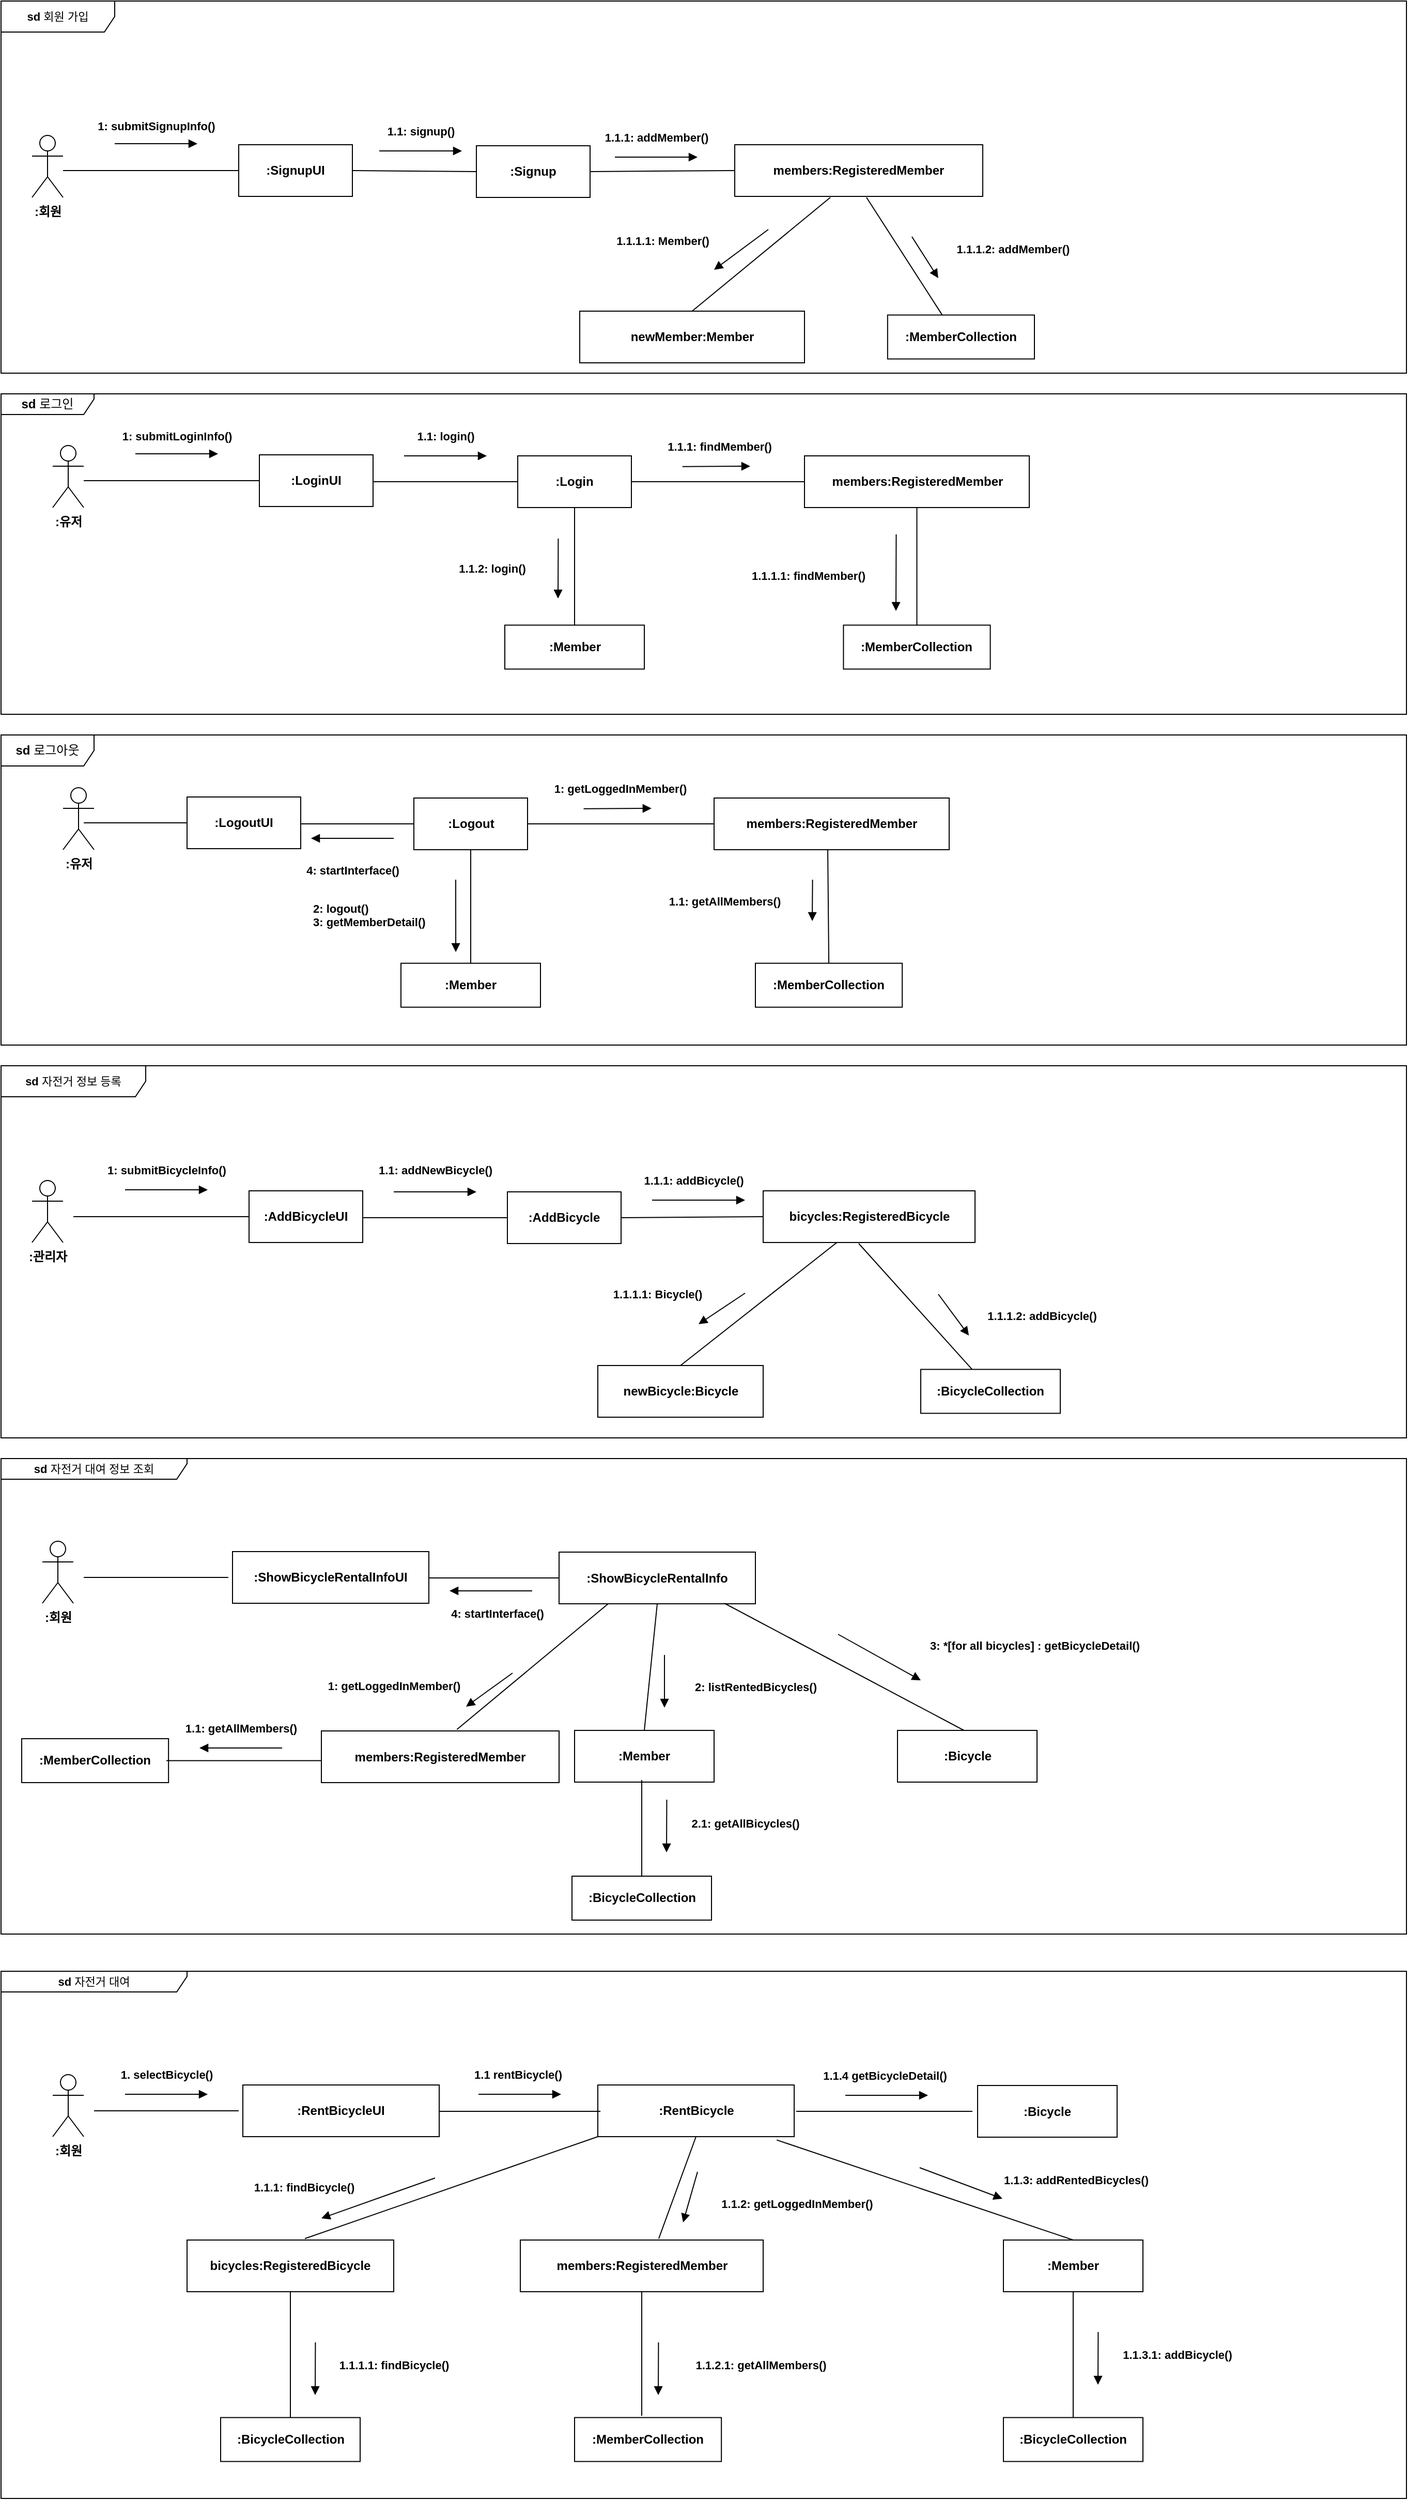 <mxfile version="27.0.6">
  <diagram name="페이지-1" id="acbt0nLhAi-fUhKICGcB">
    <mxGraphModel dx="1240" dy="463" grid="1" gridSize="10" guides="1" tooltips="1" connect="1" arrows="1" fold="1" page="1" pageScale="1" pageWidth="827" pageHeight="1169" math="0" shadow="0">
      <root>
        <mxCell id="0" />
        <mxCell id="1" parent="0" />
        <mxCell id="moP1IjQAJDg3BQziUJU6-2" value="&lt;font style=&quot;font-size: 11px;&quot;&gt;&lt;b&gt;sd &lt;/b&gt;&lt;font style=&quot;&quot;&gt;회원 가입&lt;/font&gt;&lt;/font&gt;" style="shape=umlFrame;whiteSpace=wrap;html=1;pointerEvents=0;width=110;height=30;" parent="1" vertex="1">
          <mxGeometry x="10" y="30" width="1360" height="360" as="geometry" />
        </mxCell>
        <mxCell id="moP1IjQAJDg3BQziUJU6-4" value="&lt;b&gt;:Signup&lt;/b&gt;" style="html=1;whiteSpace=wrap;" parent="1" vertex="1">
          <mxGeometry x="470" y="170" width="110" height="50" as="geometry" />
        </mxCell>
        <mxCell id="moP1IjQAJDg3BQziUJU6-5" value="&lt;b&gt;:SignupUI&lt;/b&gt;" style="html=1;whiteSpace=wrap;" parent="1" vertex="1">
          <mxGeometry x="240" y="169" width="110" height="50" as="geometry" />
        </mxCell>
        <mxCell id="moP1IjQAJDg3BQziUJU6-6" value="&lt;b&gt;:회원&lt;/b&gt;" style="shape=umlActor;verticalLabelPosition=bottom;verticalAlign=top;html=1;" parent="1" vertex="1">
          <mxGeometry x="40" y="160" width="30" height="60" as="geometry" />
        </mxCell>
        <mxCell id="moP1IjQAJDg3BQziUJU6-9" value="" style="line;strokeWidth=1;fillColor=none;align=left;verticalAlign=middle;spacingTop=-1;spacingLeft=3;spacingRight=3;rotatable=0;labelPosition=right;points=[];portConstraint=eastwest;strokeColor=inherit;" parent="1" vertex="1">
          <mxGeometry x="70" y="190" width="170" height="8" as="geometry" />
        </mxCell>
        <mxCell id="moP1IjQAJDg3BQziUJU6-14" value="&lt;b&gt;1: submitSignupInfo()&lt;/b&gt;" style="html=1;verticalAlign=bottom;endArrow=block;curved=0;rounded=0;" parent="1" edge="1">
          <mxGeometry y="8" width="80" relative="1" as="geometry">
            <mxPoint x="120" y="168" as="sourcePoint" />
            <mxPoint x="200" y="168" as="targetPoint" />
            <mxPoint as="offset" />
          </mxGeometry>
        </mxCell>
        <mxCell id="moP1IjQAJDg3BQziUJU6-16" value="&lt;b&gt;1.1: signup()&lt;/b&gt;" style="html=1;verticalAlign=bottom;endArrow=block;curved=0;rounded=0;" parent="1" edge="1">
          <mxGeometry y="10" width="80" relative="1" as="geometry">
            <mxPoint x="376" y="175" as="sourcePoint" />
            <mxPoint x="456" y="175" as="targetPoint" />
            <mxPoint as="offset" />
          </mxGeometry>
        </mxCell>
        <mxCell id="moP1IjQAJDg3BQziUJU6-27" value="" style="endArrow=none;html=1;rounded=0;exitX=0;exitY=0.5;exitDx=0;exitDy=0;entryX=1;entryY=0.5;entryDx=0;entryDy=0;" parent="1" source="kKvPtTwiiA1jm8snr2tL-1" target="moP1IjQAJDg3BQziUJU6-4" edge="1">
          <mxGeometry width="50" height="50" relative="1" as="geometry">
            <mxPoint x="544.5" y="309" as="sourcePoint" />
            <mxPoint x="544.5" y="219" as="targetPoint" />
          </mxGeometry>
        </mxCell>
        <mxCell id="nvlYyYwGG8XTySucCO5U-1" value="&lt;b&gt;sd&lt;/b&gt; 로그인" style="shape=umlFrame;whiteSpace=wrap;html=1;pointerEvents=0;width=90;height=20;" parent="1" vertex="1">
          <mxGeometry x="10" y="410" width="1360" height="310" as="geometry" />
        </mxCell>
        <mxCell id="nvlYyYwGG8XTySucCO5U-2" value="&lt;b&gt;:Login&lt;/b&gt;" style="html=1;whiteSpace=wrap;" parent="1" vertex="1">
          <mxGeometry x="510" y="470" width="110" height="50" as="geometry" />
        </mxCell>
        <mxCell id="nvlYyYwGG8XTySucCO5U-3" value="&lt;b&gt;:LoginUI&lt;/b&gt;" style="html=1;whiteSpace=wrap;" parent="1" vertex="1">
          <mxGeometry x="260" y="469" width="110" height="50" as="geometry" />
        </mxCell>
        <mxCell id="nvlYyYwGG8XTySucCO5U-4" value="&lt;b&gt;:유저&lt;/b&gt;" style="shape=umlActor;verticalLabelPosition=bottom;verticalAlign=top;html=1;" parent="1" vertex="1">
          <mxGeometry x="60" y="460" width="30" height="60" as="geometry" />
        </mxCell>
        <mxCell id="nvlYyYwGG8XTySucCO5U-5" value="" style="line;strokeWidth=1;fillColor=none;align=left;verticalAlign=middle;spacingTop=-1;spacingLeft=3;spacingRight=3;rotatable=0;labelPosition=right;points=[];portConstraint=eastwest;strokeColor=inherit;" parent="1" vertex="1">
          <mxGeometry x="90" y="490" width="170" height="8" as="geometry" />
        </mxCell>
        <mxCell id="nvlYyYwGG8XTySucCO5U-6" value="" style="line;strokeWidth=1;fillColor=none;align=left;verticalAlign=middle;spacingTop=-1;spacingLeft=3;spacingRight=3;rotatable=0;labelPosition=right;points=[];portConstraint=eastwest;strokeColor=inherit;" parent="1" vertex="1">
          <mxGeometry x="370" y="491" width="140" height="8" as="geometry" />
        </mxCell>
        <mxCell id="nvlYyYwGG8XTySucCO5U-8" value="&lt;b&gt;1: submitLoginInfo()&lt;/b&gt;" style="html=1;verticalAlign=bottom;endArrow=block;curved=0;rounded=0;" parent="1" edge="1">
          <mxGeometry y="8" width="80" relative="1" as="geometry">
            <mxPoint x="140" y="468" as="sourcePoint" />
            <mxPoint x="220" y="468" as="targetPoint" />
            <mxPoint as="offset" />
          </mxGeometry>
        </mxCell>
        <mxCell id="nvlYyYwGG8XTySucCO5U-9" value="&lt;b&gt;1.1: login()&lt;/b&gt;" style="html=1;verticalAlign=bottom;endArrow=block;curved=0;rounded=0;" parent="1" edge="1">
          <mxGeometry y="10" width="80" relative="1" as="geometry">
            <mxPoint x="400" y="470" as="sourcePoint" />
            <mxPoint x="480" y="470" as="targetPoint" />
            <mxPoint as="offset" />
          </mxGeometry>
        </mxCell>
        <mxCell id="nvlYyYwGG8XTySucCO5U-17" value="&lt;b&gt;:Logout&lt;/b&gt;" style="html=1;whiteSpace=wrap;" parent="1" vertex="1">
          <mxGeometry x="409.5" y="801" width="110" height="50" as="geometry" />
        </mxCell>
        <mxCell id="nvlYyYwGG8XTySucCO5U-18" value="&lt;b&gt;:LogoutUI&lt;/b&gt;" style="html=1;whiteSpace=wrap;" parent="1" vertex="1">
          <mxGeometry x="190" y="800" width="110" height="50" as="geometry" />
        </mxCell>
        <mxCell id="nvlYyYwGG8XTySucCO5U-19" value="&lt;b&gt;:유저&lt;/b&gt;" style="shape=umlActor;verticalLabelPosition=bottom;verticalAlign=top;html=1;" parent="1" vertex="1">
          <mxGeometry x="70" y="791" width="30" height="60" as="geometry" />
        </mxCell>
        <mxCell id="nvlYyYwGG8XTySucCO5U-20" value="" style="line;strokeWidth=1;fillColor=none;align=left;verticalAlign=middle;spacingTop=-1;spacingLeft=3;spacingRight=3;rotatable=0;labelPosition=right;points=[];portConstraint=eastwest;strokeColor=inherit;" parent="1" vertex="1">
          <mxGeometry x="90" y="821" width="100" height="8" as="geometry" />
        </mxCell>
        <mxCell id="nvlYyYwGG8XTySucCO5U-21" value="" style="line;strokeWidth=1;fillColor=none;align=left;verticalAlign=middle;spacingTop=-1;spacingLeft=3;spacingRight=3;rotatable=0;labelPosition=right;points=[];portConstraint=eastwest;strokeColor=inherit;" parent="1" vertex="1">
          <mxGeometry x="300" y="822" width="110" height="8" as="geometry" />
        </mxCell>
        <mxCell id="nvlYyYwGG8XTySucCO5U-25" value="&lt;b&gt;sd &lt;/b&gt;로그아웃" style="shape=umlFrame;whiteSpace=wrap;html=1;pointerEvents=0;width=90;height=30;" parent="1" vertex="1">
          <mxGeometry x="10" y="740" width="1360" height="300" as="geometry" />
        </mxCell>
        <mxCell id="nvlYyYwGG8XTySucCO5U-26" value="&lt;font style=&quot;font-size: 11px;&quot;&gt;&lt;b&gt;sd &lt;/b&gt;&lt;font style=&quot;&quot;&gt;자전거 정보 등록&lt;/font&gt;&lt;/font&gt;" style="shape=umlFrame;whiteSpace=wrap;html=1;pointerEvents=0;width=140;height=30;" parent="1" vertex="1">
          <mxGeometry x="10" y="1060" width="1360" height="360" as="geometry" />
        </mxCell>
        <mxCell id="nvlYyYwGG8XTySucCO5U-27" value="&lt;b&gt;:AddBicycle&lt;/b&gt;" style="html=1;whiteSpace=wrap;" parent="1" vertex="1">
          <mxGeometry x="500" y="1182" width="110" height="50" as="geometry" />
        </mxCell>
        <mxCell id="nvlYyYwGG8XTySucCO5U-28" value="&lt;b&gt;:AddBicycleUI&lt;/b&gt;" style="html=1;whiteSpace=wrap;" parent="1" vertex="1">
          <mxGeometry x="250" y="1181" width="110" height="50" as="geometry" />
        </mxCell>
        <mxCell id="nvlYyYwGG8XTySucCO5U-29" value="" style="line;strokeWidth=1;fillColor=none;align=left;verticalAlign=middle;spacingTop=-1;spacingLeft=3;spacingRight=3;rotatable=0;labelPosition=right;points=[];portConstraint=eastwest;strokeColor=inherit;" parent="1" vertex="1">
          <mxGeometry x="80" y="1202" width="170" height="8" as="geometry" />
        </mxCell>
        <mxCell id="nvlYyYwGG8XTySucCO5U-30" value="" style="line;strokeWidth=1;fillColor=none;align=left;verticalAlign=middle;spacingTop=-1;spacingLeft=3;spacingRight=3;rotatable=0;labelPosition=right;points=[];portConstraint=eastwest;strokeColor=inherit;" parent="1" vertex="1">
          <mxGeometry x="360" y="1203" width="140" height="8" as="geometry" />
        </mxCell>
        <mxCell id="nvlYyYwGG8XTySucCO5U-32" value="&lt;b&gt;1: submitBicycleInfo()&lt;/b&gt;" style="html=1;verticalAlign=bottom;endArrow=block;curved=0;rounded=0;" parent="1" edge="1">
          <mxGeometry y="10" width="80" relative="1" as="geometry">
            <mxPoint x="130" y="1180" as="sourcePoint" />
            <mxPoint x="210" y="1180" as="targetPoint" />
            <mxPoint as="offset" />
          </mxGeometry>
        </mxCell>
        <mxCell id="nvlYyYwGG8XTySucCO5U-33" value="&lt;b&gt;1.1: addNewBicycle()&lt;/b&gt;" style="html=1;verticalAlign=bottom;endArrow=block;curved=0;rounded=0;" parent="1" edge="1">
          <mxGeometry y="12" width="80" relative="1" as="geometry">
            <mxPoint x="390" y="1182" as="sourcePoint" />
            <mxPoint x="470" y="1182" as="targetPoint" />
            <mxPoint as="offset" />
          </mxGeometry>
        </mxCell>
        <mxCell id="nvlYyYwGG8XTySucCO5U-34" value="" style="endArrow=none;html=1;rounded=0;exitX=0.5;exitY=0;exitDx=0;exitDy=0;entryX=0.354;entryY=0.98;entryDx=0;entryDy=0;entryPerimeter=0;" parent="1" source="nvlYyYwGG8XTySucCO5U-37" target="kKvPtTwiiA1jm8snr2tL-13" edge="1">
          <mxGeometry width="50" height="50" relative="1" as="geometry">
            <mxPoint x="530.0" y="1481.8" as="sourcePoint" />
            <mxPoint x="480" y="1375" as="targetPoint" />
          </mxGeometry>
        </mxCell>
        <mxCell id="nvlYyYwGG8XTySucCO5U-35" value="&lt;b&gt;1.1.1.1: Bicycle()&lt;/b&gt;" style="html=1;verticalAlign=bottom;endArrow=block;curved=0;rounded=0;" parent="1" edge="1">
          <mxGeometry x="1" y="-45" width="80" relative="1" as="geometry">
            <mxPoint x="730" y="1280" as="sourcePoint" />
            <mxPoint x="685" y="1310" as="targetPoint" />
            <mxPoint x="-15" y="17" as="offset" />
          </mxGeometry>
        </mxCell>
        <mxCell id="nvlYyYwGG8XTySucCO5U-36" value="&lt;b&gt;:관리자&lt;/b&gt;" style="shape=umlActor;verticalLabelPosition=bottom;verticalAlign=top;html=1;" parent="1" vertex="1">
          <mxGeometry x="40" y="1171" width="30" height="60" as="geometry" />
        </mxCell>
        <mxCell id="nvlYyYwGG8XTySucCO5U-37" value="&lt;b&gt;newBicycle:Bicycle&lt;/b&gt;" style="html=1;whiteSpace=wrap;" parent="1" vertex="1">
          <mxGeometry x="587.5" y="1350" width="160" height="50" as="geometry" />
        </mxCell>
        <mxCell id="nvlYyYwGG8XTySucCO5U-38" value="&lt;font style=&quot;font-size: 11px;&quot;&gt;&lt;b&gt;sd &lt;/b&gt;&lt;font style=&quot;&quot;&gt;자전거 대여 정보 조회&lt;/font&gt;&lt;/font&gt;" style="shape=umlFrame;whiteSpace=wrap;html=1;pointerEvents=0;width=180;height=20;" parent="1" vertex="1">
          <mxGeometry x="10" y="1440" width="1360" height="460" as="geometry" />
        </mxCell>
        <mxCell id="nvlYyYwGG8XTySucCO5U-39" value="&lt;b&gt;:ShowBicycleRentalInfo&lt;/b&gt;" style="html=1;whiteSpace=wrap;" parent="1" vertex="1">
          <mxGeometry x="550" y="1530.5" width="190" height="50" as="geometry" />
        </mxCell>
        <mxCell id="nvlYyYwGG8XTySucCO5U-40" value="&lt;b&gt;:ShowBicycleRentalInfoUI&lt;/b&gt;" style="html=1;whiteSpace=wrap;" parent="1" vertex="1">
          <mxGeometry x="234" y="1530" width="190" height="50" as="geometry" />
        </mxCell>
        <mxCell id="nvlYyYwGG8XTySucCO5U-41" value="" style="line;strokeWidth=1;fillColor=none;align=left;verticalAlign=middle;spacingTop=-1;spacingLeft=3;spacingRight=3;rotatable=0;labelPosition=right;points=[];portConstraint=eastwest;strokeColor=inherit;" parent="1" vertex="1">
          <mxGeometry x="90" y="1551" width="140" height="8" as="geometry" />
        </mxCell>
        <mxCell id="nvlYyYwGG8XTySucCO5U-42" value="" style="line;strokeWidth=1;fillColor=none;align=left;verticalAlign=middle;spacingTop=-1;spacingLeft=3;spacingRight=3;rotatable=0;labelPosition=right;points=[];portConstraint=eastwest;strokeColor=inherit;" parent="1" vertex="1">
          <mxGeometry x="424" y="1551.5" width="126" height="8" as="geometry" />
        </mxCell>
        <mxCell id="nvlYyYwGG8XTySucCO5U-43" value="&lt;b&gt;4: startInterface()&lt;/b&gt;" style="html=1;verticalAlign=bottom;endArrow=block;curved=0;rounded=0;" parent="1" edge="1">
          <mxGeometry x="-0.15" y="31" width="80" relative="1" as="geometry">
            <mxPoint x="524" y="1568" as="sourcePoint" />
            <mxPoint x="444" y="1568" as="targetPoint" />
            <mxPoint as="offset" />
          </mxGeometry>
        </mxCell>
        <mxCell id="nvlYyYwGG8XTySucCO5U-46" value="" style="endArrow=none;html=1;rounded=0;exitX=0.5;exitY=0;exitDx=0;exitDy=0;entryX=0.842;entryY=0.99;entryDx=0;entryDy=0;entryPerimeter=0;" parent="1" target="nvlYyYwGG8XTySucCO5U-39" edge="1">
          <mxGeometry width="50" height="50" relative="1" as="geometry">
            <mxPoint x="944.66" y="1704.5" as="sourcePoint" />
            <mxPoint x="944.66" y="1604.5" as="targetPoint" />
          </mxGeometry>
        </mxCell>
        <mxCell id="nvlYyYwGG8XTySucCO5U-47" value="&lt;b&gt;3: *[for all bicycles] : getBicycleDetail()&lt;/b&gt;" style="html=1;verticalAlign=bottom;endArrow=block;curved=0;rounded=0;" parent="1" edge="1">
          <mxGeometry x="1" y="113" width="80" relative="1" as="geometry">
            <mxPoint x="820" y="1610" as="sourcePoint" />
            <mxPoint x="900" y="1654.5" as="targetPoint" />
            <mxPoint x="55" y="74" as="offset" />
          </mxGeometry>
        </mxCell>
        <mxCell id="nvlYyYwGG8XTySucCO5U-48" value="&lt;b&gt;:회원&lt;/b&gt;" style="shape=umlActor;verticalLabelPosition=bottom;verticalAlign=top;html=1;" parent="1" vertex="1">
          <mxGeometry x="50" y="1520" width="30" height="60" as="geometry" />
        </mxCell>
        <mxCell id="nvlYyYwGG8XTySucCO5U-49" value="&lt;b&gt;:Bicycle&lt;/b&gt;" style="html=1;whiteSpace=wrap;" parent="1" vertex="1">
          <mxGeometry x="877.5" y="1703" width="135" height="50" as="geometry" />
        </mxCell>
        <mxCell id="4MyRHnNNQHZquPPOq6WB-30" value="&lt;font style=&quot;font-size: 11px;&quot;&gt;&lt;b&gt;sd &lt;/b&gt;&lt;font style=&quot;&quot;&gt;자전거 대여&lt;/font&gt;&lt;/font&gt;" style="shape=umlFrame;whiteSpace=wrap;html=1;pointerEvents=0;width=180;height=20;" parent="1" vertex="1">
          <mxGeometry x="10" y="1936" width="1360" height="510" as="geometry" />
        </mxCell>
        <mxCell id="4MyRHnNNQHZquPPOq6WB-31" value="&lt;b&gt;:RentBicycle&lt;/b&gt;" style="html=1;whiteSpace=wrap;" parent="1" vertex="1">
          <mxGeometry x="587.5" y="2046" width="190" height="50" as="geometry" />
        </mxCell>
        <mxCell id="4MyRHnNNQHZquPPOq6WB-32" value="&lt;b&gt;:RentBicycleUI&lt;/b&gt;" style="html=1;whiteSpace=wrap;" parent="1" vertex="1">
          <mxGeometry x="244" y="2046" width="190" height="50" as="geometry" />
        </mxCell>
        <mxCell id="4MyRHnNNQHZquPPOq6WB-33" value="" style="line;strokeWidth=1;fillColor=none;align=left;verticalAlign=middle;spacingTop=-1;spacingLeft=3;spacingRight=3;rotatable=0;labelPosition=right;points=[];portConstraint=eastwest;strokeColor=inherit;" parent="1" vertex="1">
          <mxGeometry x="100" y="2067" width="140" height="8" as="geometry" />
        </mxCell>
        <mxCell id="4MyRHnNNQHZquPPOq6WB-34" value="" style="line;strokeWidth=1;fillColor=none;align=left;verticalAlign=middle;spacingTop=-1;spacingLeft=3;spacingRight=3;rotatable=0;labelPosition=right;points=[];portConstraint=eastwest;strokeColor=inherit;" parent="1" vertex="1">
          <mxGeometry x="434" y="2067.5" width="156" height="8" as="geometry" />
        </mxCell>
        <mxCell id="4MyRHnNNQHZquPPOq6WB-36" value="" style="endArrow=none;html=1;rounded=0;exitX=0.5;exitY=0;exitDx=0;exitDy=0;entryX=0.911;entryY=1.064;entryDx=0;entryDy=0;entryPerimeter=0;" parent="1" source="4MyRHnNNQHZquPPOq6WB-39" target="4MyRHnNNQHZquPPOq6WB-31" edge="1">
          <mxGeometry width="50" height="50" relative="1" as="geometry">
            <mxPoint x="912.16" y="2196" as="sourcePoint" />
            <mxPoint x="912.16" y="2096" as="targetPoint" />
          </mxGeometry>
        </mxCell>
        <mxCell id="4MyRHnNNQHZquPPOq6WB-38" value="&lt;b&gt;:회원&lt;/b&gt;" style="shape=umlActor;verticalLabelPosition=bottom;verticalAlign=top;html=1;" parent="1" vertex="1">
          <mxGeometry x="60" y="2036" width="30" height="60" as="geometry" />
        </mxCell>
        <mxCell id="4MyRHnNNQHZquPPOq6WB-39" value="&lt;b&gt;:Member&lt;/b&gt;" style="html=1;whiteSpace=wrap;" parent="1" vertex="1">
          <mxGeometry x="980" y="2196" width="135" height="50" as="geometry" />
        </mxCell>
        <mxCell id="4MyRHnNNQHZquPPOq6WB-41" value="&lt;b&gt;1. selectBicycle()&lt;/b&gt;" style="html=1;verticalAlign=bottom;endArrow=block;curved=0;rounded=0;" parent="1" edge="1">
          <mxGeometry y="10" width="80" relative="1" as="geometry">
            <mxPoint x="130" y="2055" as="sourcePoint" />
            <mxPoint x="210" y="2055" as="targetPoint" />
            <mxPoint as="offset" />
          </mxGeometry>
        </mxCell>
        <mxCell id="4MyRHnNNQHZquPPOq6WB-42" value="&lt;b&gt;1.1 rentBicycle()&lt;/b&gt;" style="html=1;verticalAlign=bottom;endArrow=block;curved=0;rounded=0;" parent="1" edge="1">
          <mxGeometry x="-0.05" y="10" width="80" relative="1" as="geometry">
            <mxPoint x="472" y="2055" as="sourcePoint" />
            <mxPoint x="552" y="2055" as="targetPoint" />
            <mxPoint as="offset" />
          </mxGeometry>
        </mxCell>
        <mxCell id="4MyRHnNNQHZquPPOq6WB-43" value="&lt;b&gt;1.1.3: addRentedBicycles()&lt;/b&gt;" style="html=1;verticalAlign=bottom;endArrow=block;curved=0;rounded=0;" parent="1" edge="1">
          <mxGeometry x="1" y="72" width="80" relative="1" as="geometry">
            <mxPoint x="898.96" y="2126" as="sourcePoint" />
            <mxPoint x="978.96" y="2156" as="targetPoint" />
            <mxPoint x="46" y="58" as="offset" />
          </mxGeometry>
        </mxCell>
        <mxCell id="KVHF5Dy5_9hEab3SbXI--2" value="&lt;b&gt;:Member&lt;/b&gt;" style="html=1;whiteSpace=wrap;" parent="1" vertex="1">
          <mxGeometry x="565" y="1703" width="135" height="50" as="geometry" />
        </mxCell>
        <mxCell id="KVHF5Dy5_9hEab3SbXI--3" value="" style="endArrow=none;html=1;rounded=0;exitX=0.5;exitY=0;exitDx=0;exitDy=0;entryX=0.5;entryY=1;entryDx=0;entryDy=0;" parent="1" source="KVHF5Dy5_9hEab3SbXI--2" target="nvlYyYwGG8XTySucCO5U-39" edge="1">
          <mxGeometry width="50" height="50" relative="1" as="geometry">
            <mxPoint x="890" y="1703" as="sourcePoint" />
            <mxPoint x="890" y="1604" as="targetPoint" />
          </mxGeometry>
        </mxCell>
        <mxCell id="KVHF5Dy5_9hEab3SbXI--4" value="&lt;b&gt;2: listRentedBicycles()&lt;/b&gt;" style="html=1;verticalAlign=bottom;endArrow=block;curved=0;rounded=0;" parent="1" edge="1">
          <mxGeometry x="0.569" y="88" width="80" relative="1" as="geometry">
            <mxPoint x="652" y="1630" as="sourcePoint" />
            <mxPoint x="652" y="1681" as="targetPoint" />
            <mxPoint as="offset" />
          </mxGeometry>
        </mxCell>
        <mxCell id="KVHF5Dy5_9hEab3SbXI--6" value="&lt;b&gt;members:RegisteredMember&lt;/b&gt;" style="html=1;whiteSpace=wrap;" parent="1" vertex="1">
          <mxGeometry x="512.5" y="2196" width="235" height="50" as="geometry" />
        </mxCell>
        <mxCell id="KVHF5Dy5_9hEab3SbXI--7" value="" style="endArrow=none;html=1;rounded=0;exitX=0.57;exitY=-0.027;exitDx=0;exitDy=0;exitPerimeter=0;entryX=0.5;entryY=1;entryDx=0;entryDy=0;" parent="1" source="KVHF5Dy5_9hEab3SbXI--6" target="4MyRHnNNQHZquPPOq6WB-31" edge="1">
          <mxGeometry width="50" height="50" relative="1" as="geometry">
            <mxPoint x="860" y="2196" as="sourcePoint" />
            <mxPoint x="860" y="2097" as="targetPoint" />
          </mxGeometry>
        </mxCell>
        <mxCell id="KVHF5Dy5_9hEab3SbXI--8" value="&lt;b&gt;1.1.2: getLoggedInMember()&lt;/b&gt;" style="html=1;verticalAlign=bottom;endArrow=block;curved=0;rounded=0;" parent="1" edge="1">
          <mxGeometry x="-0.526" y="103" width="80" relative="1" as="geometry">
            <mxPoint x="684" y="2130" as="sourcePoint" />
            <mxPoint x="670" y="2179" as="targetPoint" />
            <mxPoint as="offset" />
          </mxGeometry>
        </mxCell>
        <mxCell id="CLofnSKexCBnrSgRC7de-2" value="&lt;b&gt;4: startInterface()&lt;/b&gt;" style="html=1;verticalAlign=bottom;endArrow=block;curved=0;rounded=0;" parent="1" edge="1">
          <mxGeometry y="40" width="80" relative="1" as="geometry">
            <mxPoint x="390" y="840" as="sourcePoint" />
            <mxPoint x="310" y="840" as="targetPoint" />
            <mxPoint as="offset" />
          </mxGeometry>
        </mxCell>
        <mxCell id="CLofnSKexCBnrSgRC7de-3" value="" style="endArrow=none;html=1;rounded=0;exitX=0.5;exitY=0;exitDx=0;exitDy=0;entryX=0.5;entryY=1;entryDx=0;entryDy=0;" parent="1" source="CLofnSKexCBnrSgRC7de-5" target="nvlYyYwGG8XTySucCO5U-2" edge="1">
          <mxGeometry width="50" height="50" relative="1" as="geometry">
            <mxPoint x="409.29" y="590" as="sourcePoint" />
            <mxPoint x="409.29" y="520" as="targetPoint" />
          </mxGeometry>
        </mxCell>
        <mxCell id="CLofnSKexCBnrSgRC7de-4" value="&lt;b&gt;1.1.2: login()&lt;/b&gt;" style="html=1;verticalAlign=bottom;endArrow=block;curved=0;rounded=0;" parent="1" edge="1">
          <mxGeometry x="0.318" y="-64" width="80" relative="1" as="geometry">
            <mxPoint x="549.21" y="550" as="sourcePoint" />
            <mxPoint x="549" y="608" as="targetPoint" />
            <mxPoint as="offset" />
          </mxGeometry>
        </mxCell>
        <mxCell id="CLofnSKexCBnrSgRC7de-5" value="&lt;b&gt;:Member&lt;/b&gt;" style="html=1;whiteSpace=wrap;" parent="1" vertex="1">
          <mxGeometry x="497.5" y="633.75" width="135" height="42.5" as="geometry" />
        </mxCell>
        <mxCell id="kKvPtTwiiA1jm8snr2tL-1" value="&lt;b&gt;members:RegisteredMember&lt;/b&gt;" style="html=1;whiteSpace=wrap;" parent="1" vertex="1">
          <mxGeometry x="720" y="169" width="240" height="50" as="geometry" />
        </mxCell>
        <mxCell id="kKvPtTwiiA1jm8snr2tL-6" value="" style="endArrow=none;html=1;rounded=0;exitX=0;exitY=0.5;exitDx=0;exitDy=0;entryX=1;entryY=0.5;entryDx=0;entryDy=0;" parent="1" source="kKvPtTwiiA1jm8snr2tL-7" target="nvlYyYwGG8XTySucCO5U-2" edge="1">
          <mxGeometry width="50" height="50" relative="1" as="geometry">
            <mxPoint x="552.5" y="610" as="sourcePoint" />
            <mxPoint x="552.5" y="520" as="targetPoint" />
          </mxGeometry>
        </mxCell>
        <mxCell id="kKvPtTwiiA1jm8snr2tL-7" value="&lt;b&gt;members:RegisteredMember&lt;/b&gt;" style="html=1;whiteSpace=wrap;" parent="1" vertex="1">
          <mxGeometry x="787.5" y="470" width="217.5" height="50" as="geometry" />
        </mxCell>
        <mxCell id="kKvPtTwiiA1jm8snr2tL-8" value="&lt;b&gt;1.1.1: findMember()&lt;/b&gt;" style="html=1;verticalAlign=bottom;endArrow=block;curved=0;rounded=0;" parent="1" edge="1">
          <mxGeometry x="0.088" y="10" width="80" relative="1" as="geometry">
            <mxPoint x="669.35" y="480.4" as="sourcePoint" />
            <mxPoint x="735" y="480" as="targetPoint" />
            <mxPoint as="offset" />
          </mxGeometry>
        </mxCell>
        <mxCell id="kKvPtTwiiA1jm8snr2tL-9" value="" style="endArrow=none;html=1;rounded=0;exitX=0;exitY=0.5;exitDx=0;exitDy=0;entryX=1;entryY=0.5;entryDx=0;entryDy=0;" parent="1" source="kKvPtTwiiA1jm8snr2tL-10" target="nvlYyYwGG8XTySucCO5U-17" edge="1">
          <mxGeometry width="50" height="50" relative="1" as="geometry">
            <mxPoint x="552.5" y="941" as="sourcePoint" />
            <mxPoint x="552.5" y="851" as="targetPoint" />
          </mxGeometry>
        </mxCell>
        <mxCell id="kKvPtTwiiA1jm8snr2tL-10" value="&lt;b&gt;members:RegisteredMember&lt;/b&gt;" style="html=1;whiteSpace=wrap;" parent="1" vertex="1">
          <mxGeometry x="700" y="801" width="227.5" height="50" as="geometry" />
        </mxCell>
        <mxCell id="kKvPtTwiiA1jm8snr2tL-12" value="" style="endArrow=none;html=1;rounded=0;exitX=0;exitY=0.5;exitDx=0;exitDy=0;entryX=1;entryY=0.5;entryDx=0;entryDy=0;" parent="1" source="kKvPtTwiiA1jm8snr2tL-13" target="nvlYyYwGG8XTySucCO5U-27" edge="1">
          <mxGeometry width="50" height="50" relative="1" as="geometry">
            <mxPoint x="490" y="1330" as="sourcePoint" />
            <mxPoint x="490" y="1240" as="targetPoint" />
          </mxGeometry>
        </mxCell>
        <mxCell id="kKvPtTwiiA1jm8snr2tL-13" value="&lt;b&gt;bicycles:RegisteredBicycle&lt;/b&gt;" style="html=1;whiteSpace=wrap;" parent="1" vertex="1">
          <mxGeometry x="747.5" y="1181" width="205" height="50" as="geometry" />
        </mxCell>
        <mxCell id="kKvPtTwiiA1jm8snr2tL-14" value="&lt;b&gt;1.1.1: addBicycle()&lt;/b&gt;" style="html=1;verticalAlign=bottom;endArrow=block;curved=0;rounded=0;" parent="1" edge="1">
          <mxGeometry x="-0.111" y="10" width="80" relative="1" as="geometry">
            <mxPoint x="640" y="1190" as="sourcePoint" />
            <mxPoint x="730" y="1190" as="targetPoint" />
            <mxPoint as="offset" />
          </mxGeometry>
        </mxCell>
        <mxCell id="kKvPtTwiiA1jm8snr2tL-15" value="&lt;b&gt;bicycles:RegisteredBicycle&lt;/b&gt;" style="html=1;whiteSpace=wrap;" parent="1" vertex="1">
          <mxGeometry x="190" y="2196" width="200" height="50" as="geometry" />
        </mxCell>
        <mxCell id="kKvPtTwiiA1jm8snr2tL-16" value="" style="endArrow=none;html=1;rounded=0;exitX=0.57;exitY=-0.027;exitDx=0;exitDy=0;exitPerimeter=0;entryX=0;entryY=1;entryDx=0;entryDy=0;" parent="1" source="kKvPtTwiiA1jm8snr2tL-15" target="4MyRHnNNQHZquPPOq6WB-31" edge="1">
          <mxGeometry width="50" height="50" relative="1" as="geometry">
            <mxPoint x="490" y="2204" as="sourcePoint" />
            <mxPoint x="490" y="2105" as="targetPoint" />
          </mxGeometry>
        </mxCell>
        <mxCell id="kKvPtTwiiA1jm8snr2tL-17" value="&lt;b&gt;1.1.1: findBicycle()&lt;/b&gt;" style="html=1;verticalAlign=bottom;endArrow=block;curved=0;rounded=0;" parent="1" edge="1">
          <mxGeometry x="1" y="-28" width="80" relative="1" as="geometry">
            <mxPoint x="430" y="2136" as="sourcePoint" />
            <mxPoint x="320" y="2175" as="targetPoint" />
            <mxPoint x="-8" y="5" as="offset" />
          </mxGeometry>
        </mxCell>
        <mxCell id="kKvPtTwiiA1jm8snr2tL-18" value="&lt;b&gt;members:RegisteredMember&lt;/b&gt;" style="html=1;whiteSpace=wrap;" parent="1" vertex="1">
          <mxGeometry x="320" y="1703.5" width="230" height="50" as="geometry" />
        </mxCell>
        <mxCell id="kKvPtTwiiA1jm8snr2tL-19" value="" style="endArrow=none;html=1;rounded=0;exitX=0.57;exitY=-0.027;exitDx=0;exitDy=0;exitPerimeter=0;entryX=0.25;entryY=1;entryDx=0;entryDy=0;" parent="1" source="kKvPtTwiiA1jm8snr2tL-18" target="nvlYyYwGG8XTySucCO5U-39" edge="1">
          <mxGeometry width="50" height="50" relative="1" as="geometry">
            <mxPoint x="600" y="1703.5" as="sourcePoint" />
            <mxPoint x="600" y="1604.5" as="targetPoint" />
          </mxGeometry>
        </mxCell>
        <mxCell id="kKvPtTwiiA1jm8snr2tL-20" value="&lt;b&gt;1: getLoggedInMember()&lt;/b&gt;" style="html=1;verticalAlign=bottom;endArrow=block;curved=0;rounded=0;" parent="1" edge="1">
          <mxGeometry x="1" y="-71" width="80" relative="1" as="geometry">
            <mxPoint x="505" y="1647.5" as="sourcePoint" />
            <mxPoint x="460" y="1680" as="targetPoint" />
            <mxPoint x="-28" y="47" as="offset" />
          </mxGeometry>
        </mxCell>
        <mxCell id="gBwXuVbzLufZy-i5T6mZ-4" value="&lt;b&gt;1.1.1: addMember()&lt;/b&gt;" style="html=1;verticalAlign=bottom;endArrow=block;curved=0;rounded=0;" parent="1" edge="1">
          <mxGeometry y="10" width="80" relative="1" as="geometry">
            <mxPoint x="604" y="181" as="sourcePoint" />
            <mxPoint x="684" y="181" as="targetPoint" />
            <mxPoint as="offset" />
          </mxGeometry>
        </mxCell>
        <mxCell id="gBwXuVbzLufZy-i5T6mZ-5" value="" style="endArrow=none;html=1;rounded=0;exitX=0;exitY=0.5;exitDx=0;exitDy=0;entryX=1;entryY=0.5;entryDx=0;entryDy=0;" parent="1" source="moP1IjQAJDg3BQziUJU6-4" target="moP1IjQAJDg3BQziUJU6-5" edge="1">
          <mxGeometry width="50" height="50" relative="1" as="geometry">
            <mxPoint x="470" y="193.5" as="sourcePoint" />
            <mxPoint x="350" y="194.5" as="targetPoint" />
          </mxGeometry>
        </mxCell>
        <mxCell id="gBwXuVbzLufZy-i5T6mZ-7" value="" style="endArrow=none;html=1;rounded=0;exitX=0.5;exitY=0;exitDx=0;exitDy=0;" parent="1" source="gBwXuVbzLufZy-i5T6mZ-8" edge="1">
          <mxGeometry width="50" height="50" relative="1" as="geometry">
            <mxPoint x="812.5" y="310" as="sourcePoint" />
            <mxPoint x="812.5" y="220" as="targetPoint" />
          </mxGeometry>
        </mxCell>
        <mxCell id="gBwXuVbzLufZy-i5T6mZ-8" value="&lt;b&gt;newMember:Member&lt;/b&gt;" style="html=1;whiteSpace=wrap;" parent="1" vertex="1">
          <mxGeometry x="570" y="330" width="217.5" height="50" as="geometry" />
        </mxCell>
        <mxCell id="gBwXuVbzLufZy-i5T6mZ-9" value="&lt;b&gt;1.1.1.1:&amp;nbsp;&lt;/b&gt;&lt;b&gt;Member()&lt;/b&gt;" style="html=1;verticalAlign=bottom;endArrow=block;curved=0;rounded=0;" parent="1" edge="1">
          <mxGeometry x="1" y="-54" width="80" relative="1" as="geometry">
            <mxPoint x="752.5" y="251" as="sourcePoint" />
            <mxPoint x="700" y="290" as="targetPoint" />
            <mxPoint x="-18" y="24" as="offset" />
          </mxGeometry>
        </mxCell>
        <mxCell id="gBwXuVbzLufZy-i5T6mZ-10" value="" style="endArrow=none;html=1;rounded=0;exitX=0.381;exitY=0.046;exitDx=0;exitDy=0;exitPerimeter=0;" parent="1" source="gBwXuVbzLufZy-i5T6mZ-12" edge="1">
          <mxGeometry width="50" height="50" relative="1" as="geometry">
            <mxPoint x="847.5" y="290" as="sourcePoint" />
            <mxPoint x="847.5" y="220" as="targetPoint" />
          </mxGeometry>
        </mxCell>
        <mxCell id="gBwXuVbzLufZy-i5T6mZ-11" value="&lt;b&gt;1.1.1.2: addMember()&lt;/b&gt;" style="html=1;verticalAlign=bottom;endArrow=block;curved=0;rounded=0;" parent="1" edge="1">
          <mxGeometry x="1" y="75" width="80" relative="1" as="geometry">
            <mxPoint x="891.42" y="258" as="sourcePoint" />
            <mxPoint x="916.92" y="298" as="targetPoint" />
            <mxPoint x="9" y="21" as="offset" />
          </mxGeometry>
        </mxCell>
        <mxCell id="gBwXuVbzLufZy-i5T6mZ-12" value="&lt;b&gt;:MemberCollection&lt;/b&gt;" style="html=1;whiteSpace=wrap;" parent="1" vertex="1">
          <mxGeometry x="867.92" y="333.75" width="142.08" height="42.5" as="geometry" />
        </mxCell>
        <mxCell id="gBwXuVbzLufZy-i5T6mZ-13" value="" style="endArrow=none;html=1;rounded=0;exitX=0.5;exitY=0;exitDx=0;exitDy=0;entryX=0.5;entryY=1;entryDx=0;entryDy=0;" parent="1" source="gBwXuVbzLufZy-i5T6mZ-15" target="kKvPtTwiiA1jm8snr2tL-7" edge="1">
          <mxGeometry width="50" height="50" relative="1" as="geometry">
            <mxPoint x="720" y="630" as="sourcePoint" />
            <mxPoint x="854" y="520" as="targetPoint" />
          </mxGeometry>
        </mxCell>
        <mxCell id="gBwXuVbzLufZy-i5T6mZ-15" value="&lt;b&gt;:MemberCollection&lt;/b&gt;" style="html=1;whiteSpace=wrap;" parent="1" vertex="1">
          <mxGeometry x="825.21" y="633.75" width="142.08" height="42.5" as="geometry" />
        </mxCell>
        <mxCell id="gBwXuVbzLufZy-i5T6mZ-16" value="&lt;b&gt;1.1.1.1: find&lt;/b&gt;&lt;b&gt;Member()&lt;/b&gt;" style="html=1;verticalAlign=bottom;endArrow=block;curved=0;rounded=0;" parent="1" edge="1">
          <mxGeometry x="0.324" y="-85" width="80" relative="1" as="geometry">
            <mxPoint x="876.25" y="546" as="sourcePoint" />
            <mxPoint x="876" y="620" as="targetPoint" />
            <mxPoint as="offset" />
          </mxGeometry>
        </mxCell>
        <mxCell id="gBwXuVbzLufZy-i5T6mZ-17" value="&lt;b&gt;1: getLoggedInMember()&lt;/b&gt;" style="html=1;verticalAlign=bottom;endArrow=block;curved=0;rounded=0;" parent="1" edge="1">
          <mxGeometry x="0.088" y="10" width="80" relative="1" as="geometry">
            <mxPoint x="573.77" y="811.4" as="sourcePoint" />
            <mxPoint x="639.42" y="811" as="targetPoint" />
            <mxPoint as="offset" />
          </mxGeometry>
        </mxCell>
        <mxCell id="gBwXuVbzLufZy-i5T6mZ-21" value="" style="endArrow=none;html=1;rounded=0;exitX=0.5;exitY=0;exitDx=0;exitDy=0;" parent="1" source="gBwXuVbzLufZy-i5T6mZ-22" edge="1">
          <mxGeometry width="50" height="50" relative="1" as="geometry">
            <mxPoint x="642.79" y="960" as="sourcePoint" />
            <mxPoint x="810" y="851" as="targetPoint" />
          </mxGeometry>
        </mxCell>
        <mxCell id="gBwXuVbzLufZy-i5T6mZ-22" value="&lt;b&gt;:MemberCollection&lt;/b&gt;" style="html=1;whiteSpace=wrap;" parent="1" vertex="1">
          <mxGeometry x="740" y="960.85" width="142.08" height="42.5" as="geometry" />
        </mxCell>
        <mxCell id="gBwXuVbzLufZy-i5T6mZ-23" value="&lt;b&gt;1.1: getAll&lt;/b&gt;&lt;b&gt;Members()&lt;/b&gt;" style="html=1;verticalAlign=bottom;endArrow=block;curved=0;rounded=0;" parent="1" edge="1">
          <mxGeometry x="0.531" y="-85" width="80" relative="1" as="geometry">
            <mxPoint x="795.29" y="880" as="sourcePoint" />
            <mxPoint x="795" y="920" as="targetPoint" />
            <mxPoint as="offset" />
          </mxGeometry>
        </mxCell>
        <mxCell id="FN6uFi2FY-VIn-DNgAR3-1" value="" style="endArrow=none;html=1;rounded=0;exitX=0.381;exitY=0.046;exitDx=0;exitDy=0;exitPerimeter=0;" parent="1" source="FN6uFi2FY-VIn-DNgAR3-3" edge="1">
          <mxGeometry width="50" height="50" relative="1" as="geometry">
            <mxPoint x="840" y="1302" as="sourcePoint" />
            <mxPoint x="840" y="1232" as="targetPoint" />
          </mxGeometry>
        </mxCell>
        <mxCell id="FN6uFi2FY-VIn-DNgAR3-2" value="&lt;b&gt;1.1.1.2: addBicycle()&lt;/b&gt;" style="html=1;verticalAlign=bottom;endArrow=block;curved=0;rounded=0;" parent="1" edge="1">
          <mxGeometry x="1" y="71" width="80" relative="1" as="geometry">
            <mxPoint x="917.0" y="1281" as="sourcePoint" />
            <mxPoint x="946.58" y="1321" as="targetPoint" />
            <mxPoint x="13" y="32" as="offset" />
          </mxGeometry>
        </mxCell>
        <mxCell id="FN6uFi2FY-VIn-DNgAR3-3" value="&lt;b&gt;:BicycleCollection&lt;/b&gt;" style="html=1;whiteSpace=wrap;" parent="1" vertex="1">
          <mxGeometry x="900.0" y="1353.75" width="135" height="42.5" as="geometry" />
        </mxCell>
        <mxCell id="FN6uFi2FY-VIn-DNgAR3-4" value="&lt;b&gt;:MemberCollection&lt;/b&gt;" style="html=1;whiteSpace=wrap;" parent="1" vertex="1">
          <mxGeometry x="30" y="1711" width="142.08" height="42.5" as="geometry" />
        </mxCell>
        <mxCell id="FN6uFi2FY-VIn-DNgAR3-5" value="&lt;b&gt;1.1: getAllMembers()&lt;/b&gt;" style="html=1;verticalAlign=bottom;endArrow=block;curved=0;rounded=0;" parent="1" edge="1">
          <mxGeometry y="-10" width="80" relative="1" as="geometry">
            <mxPoint x="282" y="1720" as="sourcePoint" />
            <mxPoint x="202" y="1720" as="targetPoint" />
            <mxPoint as="offset" />
          </mxGeometry>
        </mxCell>
        <mxCell id="FN6uFi2FY-VIn-DNgAR3-6" value="" style="line;strokeWidth=1;fillColor=none;align=left;verticalAlign=middle;spacingTop=-1;spacingLeft=3;spacingRight=3;rotatable=0;labelPosition=right;points=[];portConstraint=eastwest;strokeColor=inherit;" parent="1" vertex="1">
          <mxGeometry x="170" y="1728.25" width="150" height="8" as="geometry" />
        </mxCell>
        <mxCell id="FN6uFi2FY-VIn-DNgAR3-9" value="" style="endArrow=none;html=1;rounded=0;exitX=0.5;exitY=0;exitDx=0;exitDy=0;entryX=0.5;entryY=1;entryDx=0;entryDy=0;" parent="1" source="FN6uFi2FY-VIn-DNgAR3-11" target="kKvPtTwiiA1jm8snr2tL-15" edge="1">
          <mxGeometry width="50" height="50" relative="1" as="geometry">
            <mxPoint x="394.715" y="2379.705" as="sourcePoint" />
            <mxPoint x="283.28" y="2256" as="targetPoint" />
          </mxGeometry>
        </mxCell>
        <mxCell id="FN6uFi2FY-VIn-DNgAR3-10" value="&lt;b&gt;1.1.1.1: findBicycle()&lt;/b&gt;" style="html=1;verticalAlign=bottom;endArrow=block;curved=0;rounded=0;" parent="1" edge="1">
          <mxGeometry x="0.203" y="76" width="80" relative="1" as="geometry">
            <mxPoint x="314.21" y="2295" as="sourcePoint" />
            <mxPoint x="314" y="2346" as="targetPoint" />
            <mxPoint as="offset" />
          </mxGeometry>
        </mxCell>
        <mxCell id="FN6uFi2FY-VIn-DNgAR3-11" value="&lt;b&gt;:BicycleCollection&lt;/b&gt;" style="html=1;whiteSpace=wrap;" parent="1" vertex="1">
          <mxGeometry x="222.5" y="2367.75" width="135" height="42.5" as="geometry" />
        </mxCell>
        <mxCell id="FN6uFi2FY-VIn-DNgAR3-12" value="&lt;b&gt;:MemberCollection&lt;/b&gt;" style="html=1;whiteSpace=wrap;" parent="1" vertex="1">
          <mxGeometry x="565" y="2367.75" width="142.08" height="42.5" as="geometry" />
        </mxCell>
        <mxCell id="FN6uFi2FY-VIn-DNgAR3-15" value="" style="endArrow=none;html=1;rounded=0;entryX=0.5;entryY=1;entryDx=0;entryDy=0;" parent="1" target="KVHF5Dy5_9hEab3SbXI--6" edge="1">
          <mxGeometry width="50" height="50" relative="1" as="geometry">
            <mxPoint x="630" y="2366" as="sourcePoint" />
            <mxPoint x="635.54" y="2256" as="targetPoint" />
          </mxGeometry>
        </mxCell>
        <mxCell id="FN6uFi2FY-VIn-DNgAR3-16" value="&lt;b&gt;1.1.2.1:&amp;nbsp;&lt;/b&gt;&lt;b&gt;getAllMembers()&lt;/b&gt;" style="html=1;verticalAlign=bottom;endArrow=block;curved=0;rounded=0;" parent="1" edge="1">
          <mxGeometry x="0.2" y="99" width="80" relative="1" as="geometry">
            <mxPoint x="646.21" y="2295" as="sourcePoint" />
            <mxPoint x="646" y="2346" as="targetPoint" />
            <mxPoint as="offset" />
          </mxGeometry>
        </mxCell>
        <mxCell id="FN6uFi2FY-VIn-DNgAR3-17" value="" style="endArrow=none;html=1;rounded=0;exitX=0.5;exitY=0;exitDx=0;exitDy=0;entryX=0.5;entryY=1;entryDx=0;entryDy=0;" parent="1" source="FN6uFi2FY-VIn-DNgAR3-19" target="4MyRHnNNQHZquPPOq6WB-39" edge="1">
          <mxGeometry width="50" height="50" relative="1" as="geometry">
            <mxPoint x="1152.215" y="2369.705" as="sourcePoint" />
            <mxPoint x="1047.5" y="2236" as="targetPoint" />
          </mxGeometry>
        </mxCell>
        <mxCell id="FN6uFi2FY-VIn-DNgAR3-18" value="&lt;b&gt;1.1.3.1: addBicycle()&lt;/b&gt;" style="html=1;verticalAlign=bottom;endArrow=block;curved=0;rounded=0;" parent="1" edge="1">
          <mxGeometry x="0.216" y="76" width="80" relative="1" as="geometry">
            <mxPoint x="1071.71" y="2285" as="sourcePoint" />
            <mxPoint x="1071.5" y="2336" as="targetPoint" />
            <mxPoint as="offset" />
          </mxGeometry>
        </mxCell>
        <mxCell id="FN6uFi2FY-VIn-DNgAR3-19" value="&lt;b&gt;:BicycleCollection&lt;/b&gt;" style="html=1;whiteSpace=wrap;" parent="1" vertex="1">
          <mxGeometry x="980" y="2367.75" width="135" height="42.5" as="geometry" />
        </mxCell>
        <mxCell id="FN6uFi2FY-VIn-DNgAR3-20" value="" style="endArrow=none;html=1;rounded=0;entryX=0.5;entryY=1;entryDx=0;entryDy=0;" parent="1" source="FN6uFi2FY-VIn-DNgAR3-22" target="nvlYyYwGG8XTySucCO5U-17" edge="1">
          <mxGeometry width="50" height="50" relative="1" as="geometry">
            <mxPoint x="502" y="916.1" as="sourcePoint" />
            <mxPoint x="459.81" y="850.0" as="targetPoint" />
          </mxGeometry>
        </mxCell>
        <mxCell id="FN6uFi2FY-VIn-DNgAR3-21" value="&lt;div&gt;&lt;b style=&quot;background-color: light-dark(#ffffff, var(--ge-dark-color, #121212)); color: light-dark(rgb(0, 0, 0), rgb(255, 255, 255));&quot;&gt;2: logout()&lt;br&gt;3: getMemberDetail()&lt;/b&gt;&lt;/div&gt;" style="html=1;verticalAlign=bottom;endArrow=block;curved=0;rounded=0;align=left;" parent="1" edge="1">
          <mxGeometry x="0.426" y="-140" width="80" relative="1" as="geometry">
            <mxPoint x="450" y="880" as="sourcePoint" />
            <mxPoint x="450.04" y="950" as="targetPoint" />
            <mxPoint as="offset" />
          </mxGeometry>
        </mxCell>
        <mxCell id="FN6uFi2FY-VIn-DNgAR3-22" value="&lt;b&gt;:Member&lt;/b&gt;" style="html=1;whiteSpace=wrap;" parent="1" vertex="1">
          <mxGeometry x="397" y="960.85" width="135" height="42.5" as="geometry" />
        </mxCell>
        <mxCell id="FN6uFi2FY-VIn-DNgAR3-24" value="" style="line;strokeWidth=1;fillColor=none;align=left;verticalAlign=middle;spacingTop=-1;spacingLeft=3;spacingRight=3;rotatable=0;labelPosition=right;points=[];portConstraint=eastwest;strokeColor=inherit;" parent="1" vertex="1">
          <mxGeometry x="779.5" y="2067.5" width="170.5" height="8" as="geometry" />
        </mxCell>
        <mxCell id="FN6uFi2FY-VIn-DNgAR3-25" value="&lt;b&gt;:Bicycle&lt;/b&gt;" style="html=1;whiteSpace=wrap;" parent="1" vertex="1">
          <mxGeometry x="955" y="2046.5" width="135" height="50" as="geometry" />
        </mxCell>
        <mxCell id="FN6uFi2FY-VIn-DNgAR3-26" value="&lt;b&gt;1.1.4 getBicycleDetail()&lt;/b&gt;" style="html=1;verticalAlign=bottom;endArrow=block;curved=0;rounded=0;" parent="1" edge="1">
          <mxGeometry x="-0.05" y="10" width="80" relative="1" as="geometry">
            <mxPoint x="827" y="2056" as="sourcePoint" />
            <mxPoint x="907" y="2056" as="targetPoint" />
            <mxPoint as="offset" />
          </mxGeometry>
        </mxCell>
        <mxCell id="_Fmzijo2iNxmLlWcbkhu-1" value="" style="endArrow=none;html=1;rounded=0;exitX=0.5;exitY=0;exitDx=0;exitDy=0;" parent="1" edge="1">
          <mxGeometry width="50" height="50" relative="1" as="geometry">
            <mxPoint x="630" y="1845" as="sourcePoint" />
            <mxPoint x="630" y="1751" as="targetPoint" />
          </mxGeometry>
        </mxCell>
        <mxCell id="_Fmzijo2iNxmLlWcbkhu-2" value="&lt;b&gt;2.1: getAllBicycles()&lt;/b&gt;" style="html=1;verticalAlign=bottom;endArrow=block;curved=0;rounded=0;" parent="1" edge="1">
          <mxGeometry x="0.233" y="76" width="80" relative="1" as="geometry">
            <mxPoint x="654.21" y="1770" as="sourcePoint" />
            <mxPoint x="654" y="1821" as="targetPoint" />
            <mxPoint as="offset" />
          </mxGeometry>
        </mxCell>
        <mxCell id="_Fmzijo2iNxmLlWcbkhu-3" value="&lt;b&gt;:BicycleCollection&lt;/b&gt;" style="html=1;whiteSpace=wrap;" parent="1" vertex="1">
          <mxGeometry x="562.5" y="1844" width="135" height="42.5" as="geometry" />
        </mxCell>
      </root>
    </mxGraphModel>
  </diagram>
</mxfile>
